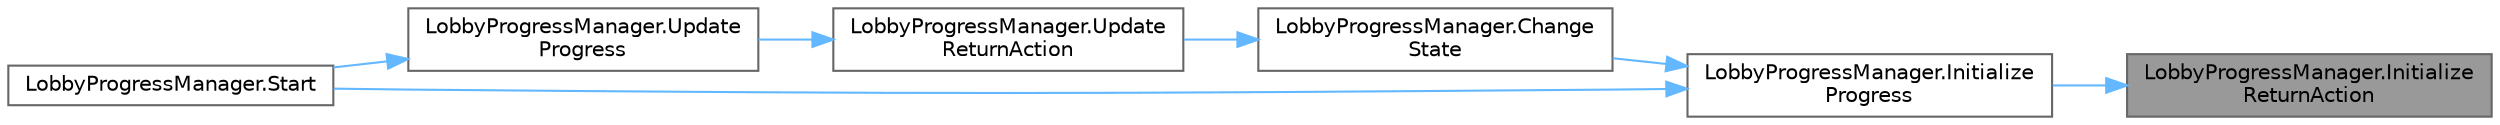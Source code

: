 digraph "LobbyProgressManager.InitializeReturnAction"
{
 // LATEX_PDF_SIZE
  bgcolor="transparent";
  edge [fontname=Helvetica,fontsize=10,labelfontname=Helvetica,labelfontsize=10];
  node [fontname=Helvetica,fontsize=10,shape=box,height=0.2,width=0.4];
  rankdir="RL";
  Node1 [id="Node000001",label="LobbyProgressManager.Initialize\lReturnAction",height=0.2,width=0.4,color="gray40", fillcolor="grey60", style="filled", fontcolor="black",tooltip=" "];
  Node1 -> Node2 [id="edge7_Node000001_Node000002",dir="back",color="steelblue1",style="solid",tooltip=" "];
  Node2 [id="Node000002",label="LobbyProgressManager.Initialize\lProgress",height=0.2,width=0.4,color="grey40", fillcolor="white", style="filled",URL="$class_lobby_progress_manager.html#a015fbac791a24e27f66b9e80664c908d",tooltip=" "];
  Node2 -> Node3 [id="edge8_Node000002_Node000003",dir="back",color="steelblue1",style="solid",tooltip=" "];
  Node3 [id="Node000003",label="LobbyProgressManager.Change\lState",height=0.2,width=0.4,color="grey40", fillcolor="white", style="filled",URL="$class_lobby_progress_manager.html#a24354f1d763f7a2ef025ff8088eb2c74",tooltip=" "];
  Node3 -> Node4 [id="edge9_Node000003_Node000004",dir="back",color="steelblue1",style="solid",tooltip=" "];
  Node4 [id="Node000004",label="LobbyProgressManager.Update\lReturnAction",height=0.2,width=0.4,color="grey40", fillcolor="white", style="filled",URL="$class_lobby_progress_manager.html#ad003053fc3fa340567c9db5c89ac7424",tooltip=" "];
  Node4 -> Node5 [id="edge10_Node000004_Node000005",dir="back",color="steelblue1",style="solid",tooltip=" "];
  Node5 [id="Node000005",label="LobbyProgressManager.Update\lProgress",height=0.2,width=0.4,color="grey40", fillcolor="white", style="filled",URL="$class_lobby_progress_manager.html#a655a19f3938f5499921d06081d0e6f1e",tooltip=" "];
  Node5 -> Node6 [id="edge11_Node000005_Node000006",dir="back",color="steelblue1",style="solid",tooltip=" "];
  Node6 [id="Node000006",label="LobbyProgressManager.Start",height=0.2,width=0.4,color="grey40", fillcolor="white", style="filled",URL="$class_lobby_progress_manager.html#ab35a6cc7886beff293b357a28ba62ff7",tooltip=" "];
  Node2 -> Node6 [id="edge12_Node000002_Node000006",dir="back",color="steelblue1",style="solid",tooltip=" "];
}
